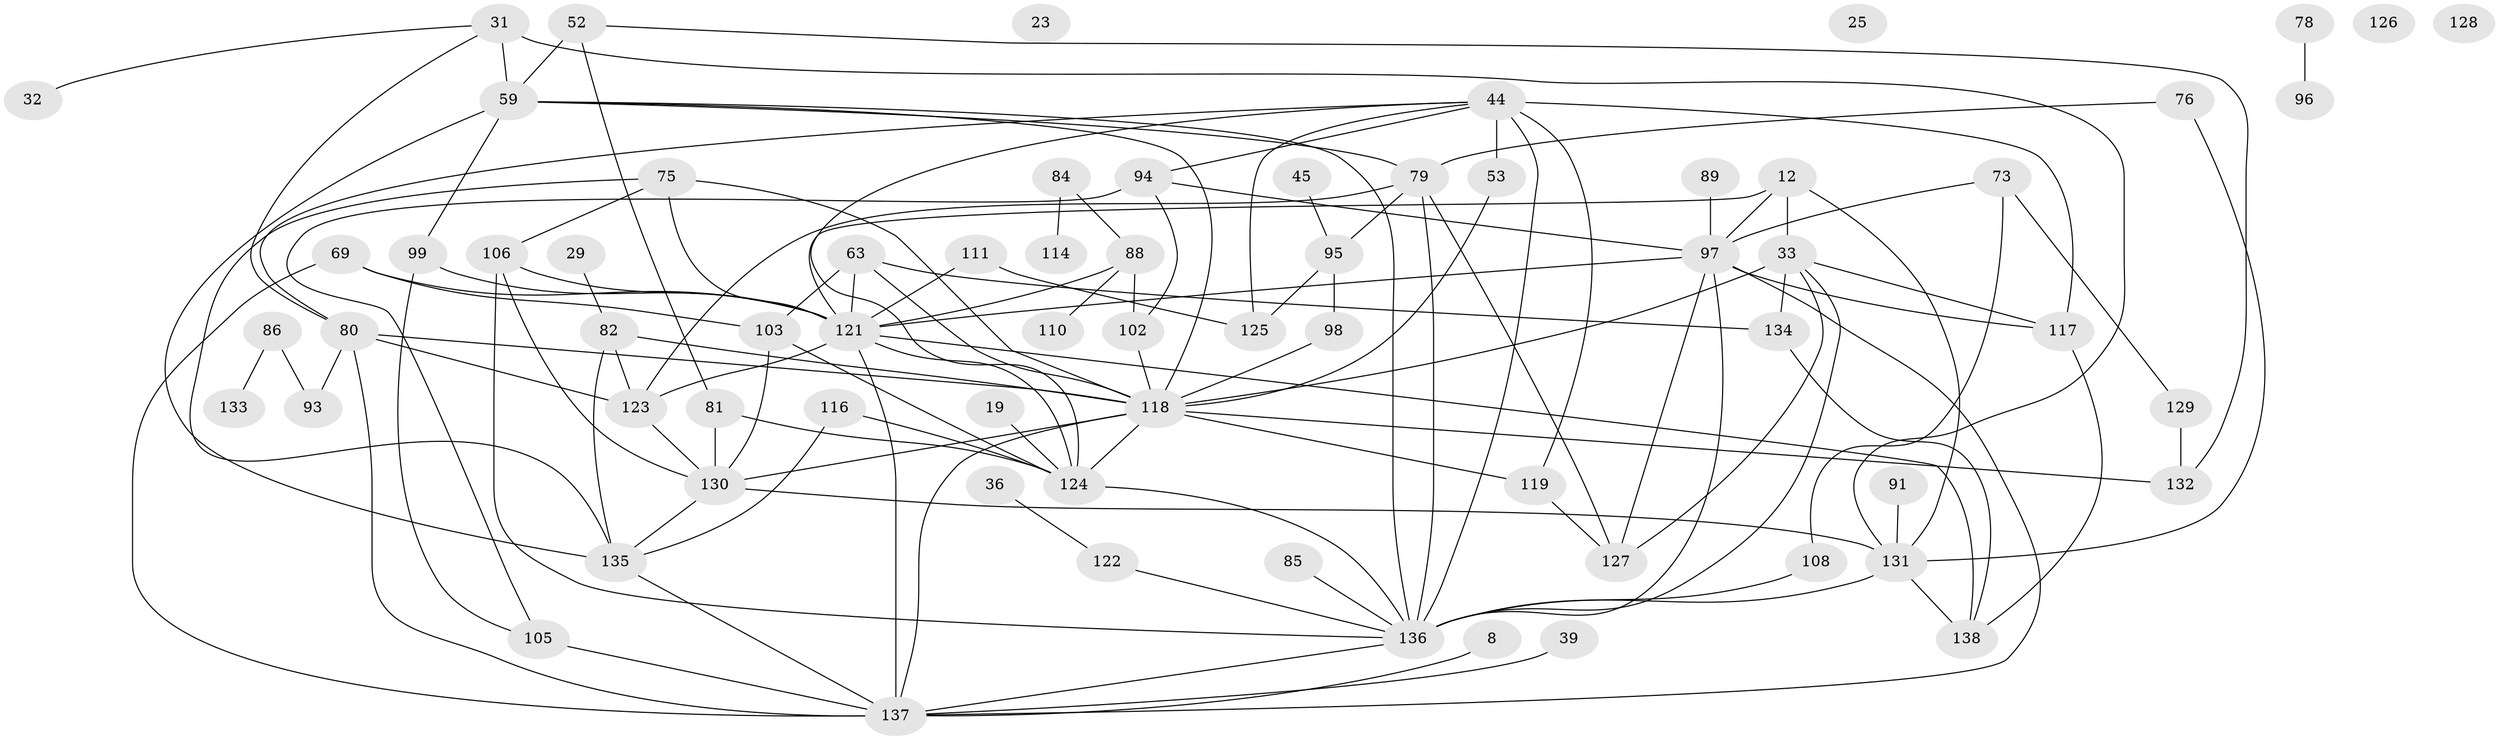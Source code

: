 // original degree distribution, {5: 0.11594202898550725, 3: 0.2608695652173913, 7: 0.021739130434782608, 2: 0.18840579710144928, 1: 0.13043478260869565, 9: 0.007246376811594203, 6: 0.057971014492753624, 0: 0.028985507246376812, 4: 0.17391304347826086, 8: 0.014492753623188406}
// Generated by graph-tools (version 1.1) at 2025/40/03/09/25 04:40:39]
// undirected, 69 vertices, 123 edges
graph export_dot {
graph [start="1"]
  node [color=gray90,style=filled];
  8;
  12;
  19;
  23;
  25;
  29;
  31;
  32;
  33 [super="+7"];
  36;
  39;
  44 [super="+15"];
  45;
  52 [super="+2"];
  53;
  59 [super="+5+1+17"];
  63 [super="+35"];
  69;
  73;
  75 [super="+72"];
  76;
  78;
  79 [super="+21+37+14"];
  80 [super="+66"];
  81 [super="+67"];
  82;
  84;
  85;
  86;
  88 [super="+42"];
  89;
  91;
  93;
  94 [super="+54"];
  95;
  96;
  97 [super="+50+87+71"];
  98;
  99 [super="+47"];
  102 [super="+43"];
  103 [super="+20"];
  105;
  106 [super="+13+49"];
  108;
  110;
  111;
  114;
  116;
  117 [super="+51+90"];
  118 [super="+77+104"];
  119;
  121 [super="+60+48+64"];
  122;
  123;
  124 [super="+62+92"];
  125;
  126;
  127;
  128;
  129 [super="+11"];
  130 [super="+16+107"];
  131 [super="+101+74"];
  132;
  133;
  134;
  135 [super="+83"];
  136 [super="+120+115"];
  137 [super="+55+109"];
  138 [super="+113"];
  8 -- 137;
  12 -- 33 [weight=2];
  12 -- 121 [weight=2];
  12 -- 131;
  12 -- 97;
  19 -- 124;
  29 -- 82;
  31 -- 32;
  31 -- 80;
  31 -- 131 [weight=2];
  31 -- 59;
  33 -- 127;
  33 -- 134;
  33 -- 136;
  33 -- 117;
  33 -- 118;
  36 -- 122;
  39 -- 137;
  44 -- 119;
  44 -- 125;
  44 -- 136 [weight=2];
  44 -- 53;
  44 -- 117 [weight=2];
  44 -- 94 [weight=2];
  44 -- 80;
  44 -- 124;
  45 -- 95;
  52 -- 132;
  52 -- 81;
  52 -- 59;
  53 -- 118;
  59 -- 135 [weight=2];
  59 -- 99;
  59 -- 79 [weight=3];
  59 -- 136;
  59 -- 118;
  63 -- 121;
  63 -- 103 [weight=2];
  63 -- 134;
  63 -- 118;
  69 -- 103;
  69 -- 121 [weight=2];
  69 -- 137;
  73 -- 108;
  73 -- 129;
  73 -- 97;
  75 -- 106 [weight=2];
  75 -- 121;
  75 -- 135;
  75 -- 118;
  76 -- 79;
  76 -- 131;
  78 -- 96;
  79 -- 95;
  79 -- 136;
  79 -- 123;
  79 -- 127;
  80 -- 123;
  80 -- 93;
  80 -- 137 [weight=3];
  80 -- 118;
  81 -- 130;
  81 -- 124;
  82 -- 123;
  82 -- 135;
  82 -- 118;
  84 -- 88;
  84 -- 114;
  85 -- 136;
  86 -- 93;
  86 -- 133;
  88 -- 121;
  88 -- 110;
  88 -- 102;
  89 -- 97;
  91 -- 131;
  94 -- 105;
  94 -- 102;
  94 -- 97;
  95 -- 98;
  95 -- 125;
  97 -- 136 [weight=2];
  97 -- 137;
  97 -- 117;
  97 -- 121 [weight=3];
  97 -- 127;
  98 -- 118;
  99 -- 121;
  99 -- 105;
  102 -- 118;
  103 -- 130;
  103 -- 124;
  105 -- 137 [weight=2];
  106 -- 130 [weight=2];
  106 -- 121 [weight=2];
  106 -- 136 [weight=2];
  108 -- 136;
  111 -- 121 [weight=3];
  111 -- 125;
  116 -- 135;
  116 -- 124;
  117 -- 138 [weight=2];
  118 -- 137 [weight=2];
  118 -- 130 [weight=2];
  118 -- 132;
  118 -- 119;
  118 -- 124;
  119 -- 127;
  121 -- 123;
  121 -- 137;
  121 -- 138 [weight=2];
  121 -- 124 [weight=3];
  122 -- 136;
  123 -- 130;
  124 -- 136;
  129 -- 132;
  130 -- 135;
  130 -- 131;
  131 -- 136 [weight=3];
  131 -- 138;
  134 -- 138;
  135 -- 137;
  136 -- 137 [weight=2];
}
